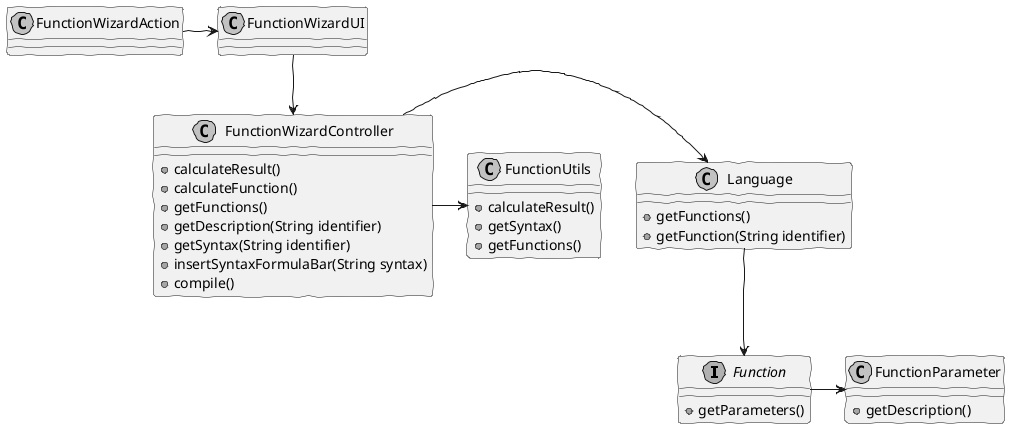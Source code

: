 @startuml cd2_insert_function_basic_wizard.png
skinparam handwritten true
skinparam monochrome true
skinparam packageStyle rect
skinparam defaultFontName FG Virgil
skinparam shadowing false  

interface Function {
    +getParameters()    
}
class FunctionWizardAction{    
}
class FunctionWizardUI{
}
class FunctionWizardController {
    +calculateResult()
    +calculateFunction()
    +getFunctions()
    +getDescription(String identifier)
    +getSyntax(String identifier)
    +insertSyntaxFormulaBar(String syntax)
    +compile()
}
class Language{
    +getFunctions()
    +getFunction(String identifier)
}
class FunctionParameter{
    +getDescription()
}

class FunctionUtils{
    +calculateResult()
    +getSyntax()
    +getFunctions()
}

FunctionWizardAction -> FunctionWizardUI 
FunctionWizardUI --> FunctionWizardController 
FunctionWizardController -> Language 
FunctionWizardController -> FunctionUtils
Language --> Function 

Function -> FunctionParameter
@enduml

